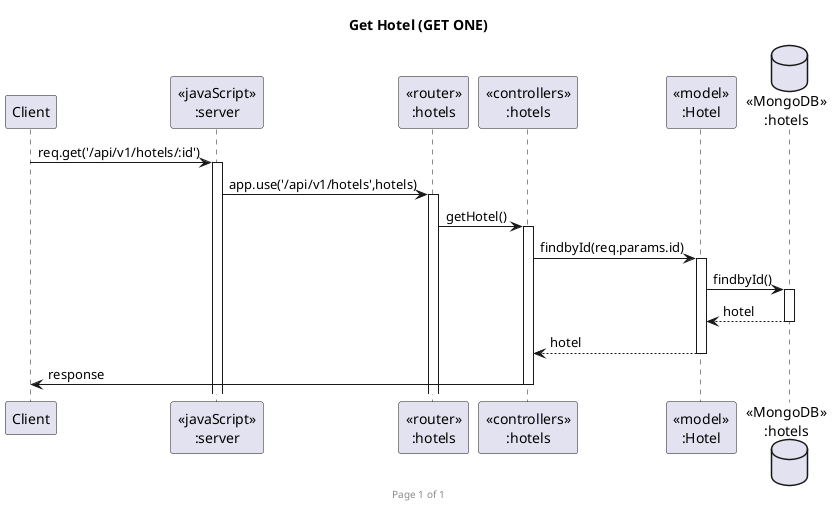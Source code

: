 @startuml Get Hotel (GET ONE)

footer Page %page% of %lastpage%
title "Get Hotel (GET ONE)"

participant "Client" as client
participant "<<javaScript>>\n:server" as server
participant "<<router>>\n:hotels" as routerHotels
participant "<<controllers>>\n:hotels" as controllersHotels
participant "<<model>>\n:Hotel" as modelHotel
database "<<MongoDB>>\n:hotels" as HotelsDatabase

client->server ++:req.get('/api/v1/hotels/:id')
server->routerHotels ++:app.use('/api/v1/hotels',hotels)
routerHotels -> controllersHotels ++:getHotel()
controllersHotels->modelHotel ++:findbyId(req.params.id)
modelHotel ->HotelsDatabase ++: findbyId()
HotelsDatabase --> modelHotel --: hotel
controllersHotels <-- modelHotel --:hotel
controllersHotels->client --:response

@enduml